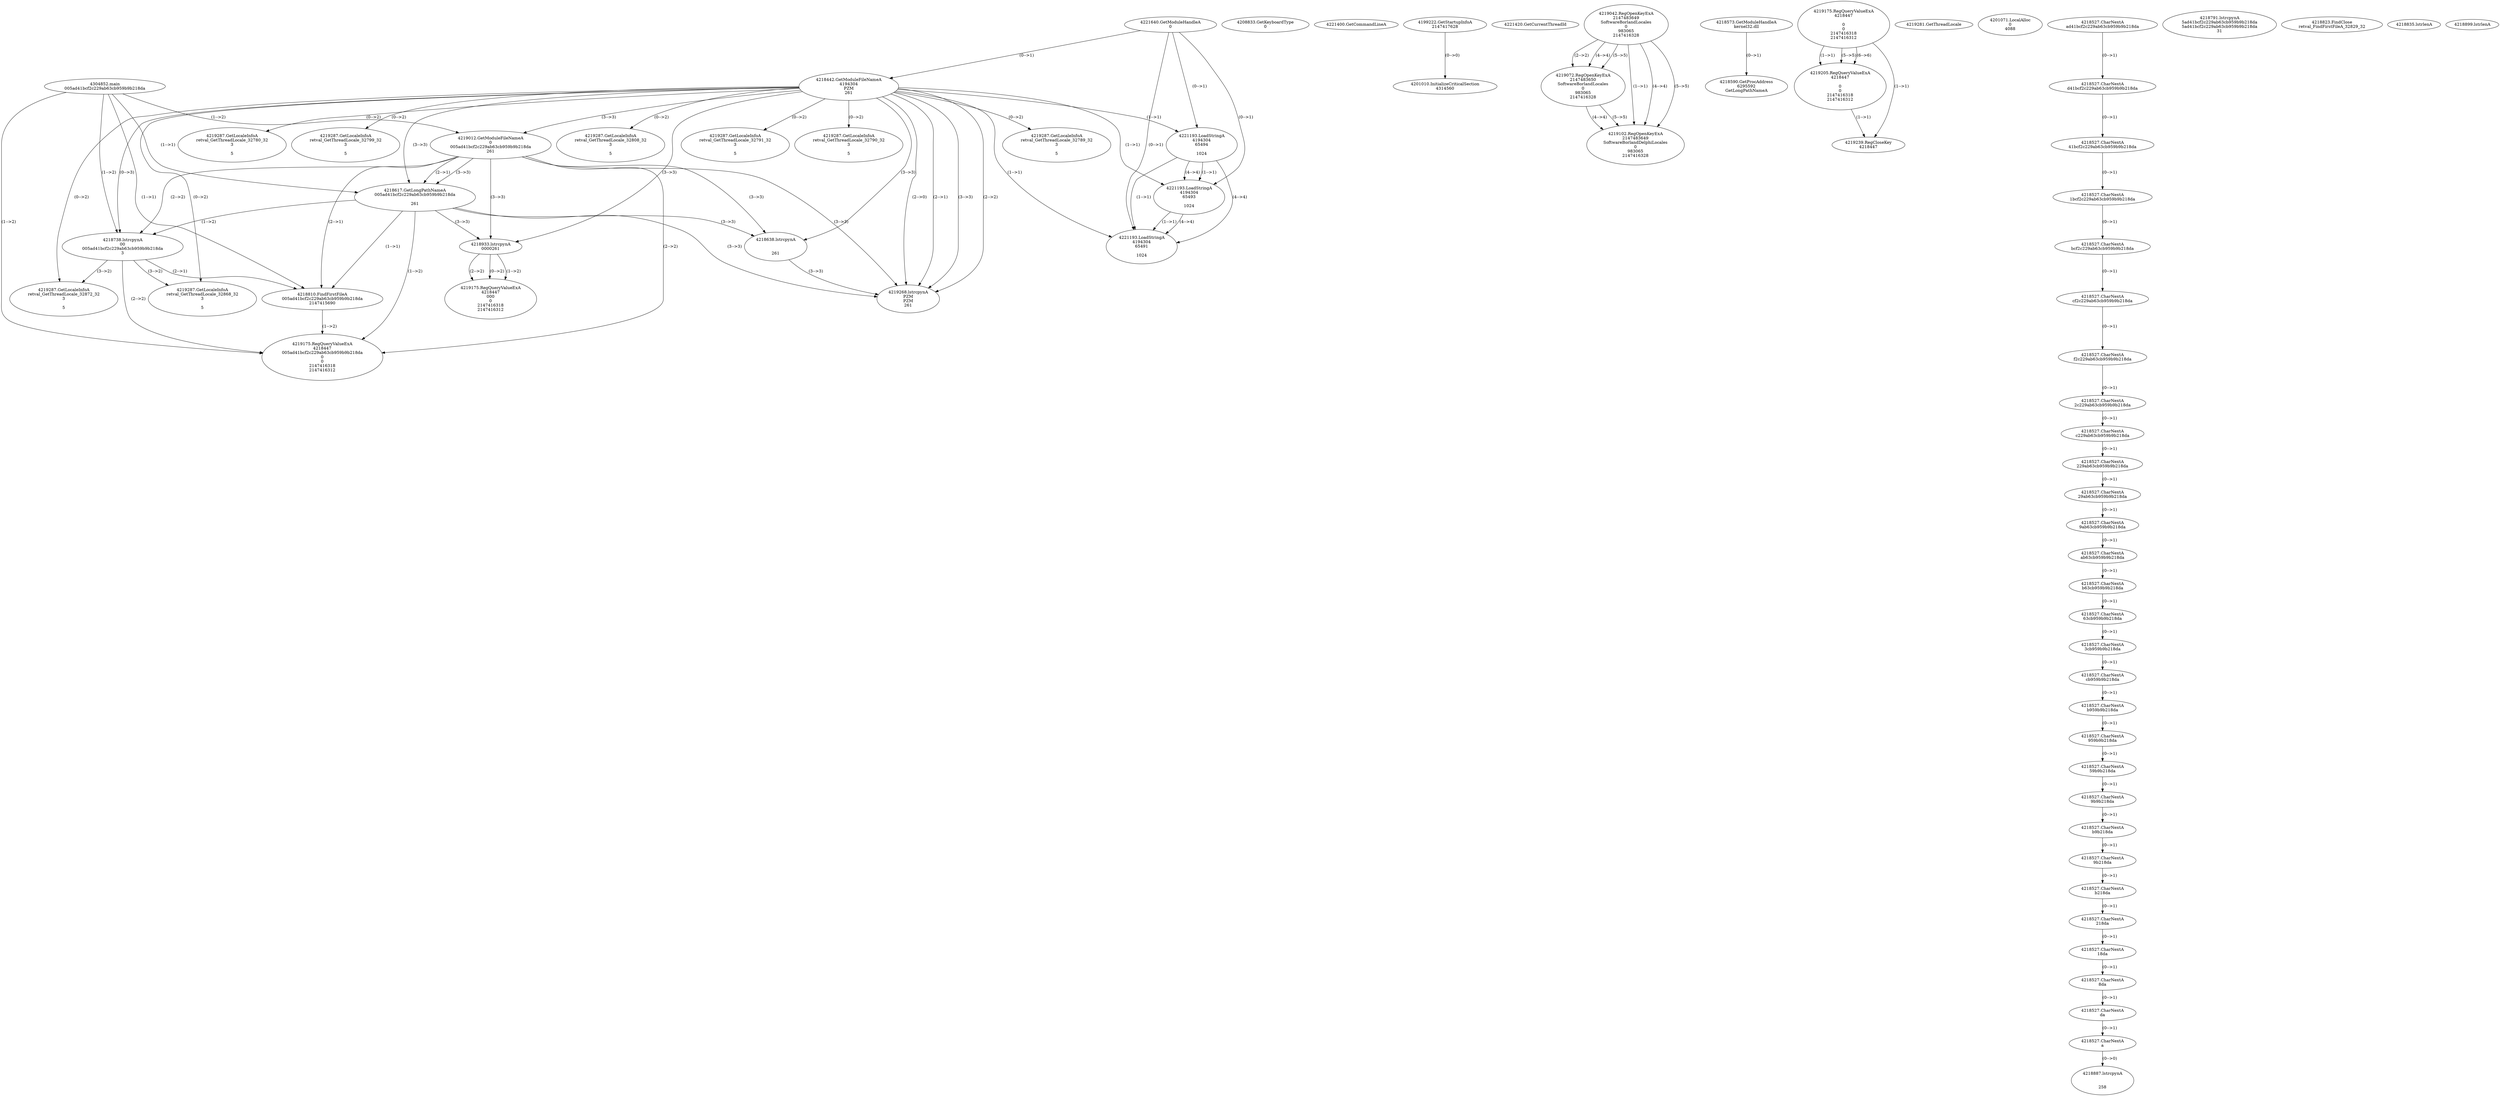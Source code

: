 // Global SCDG with merge call
digraph {
	0 [label="4304852.main
005ad41bcf2c229ab63cb959b9b218da"]
	1 [label="4221640.GetModuleHandleA
0"]
	2 [label="4208833.GetKeyboardType
0"]
	3 [label="4221400.GetCommandLineA
"]
	4 [label="4199222.GetStartupInfoA
2147417628"]
	5 [label="4221420.GetCurrentThreadId
"]
	6 [label="4218442.GetModuleFileNameA
4194304
PZM
261"]
	1 -> 6 [label="(0-->1)"]
	7 [label="4219012.GetModuleFileNameA
0
005ad41bcf2c229ab63cb959b9b218da
261"]
	0 -> 7 [label="(1-->2)"]
	6 -> 7 [label="(3-->3)"]
	8 [label="4219042.RegOpenKeyExA
2147483649
Software\Borland\Locales
0
983065
2147416328"]
	9 [label="4218573.GetModuleHandleA
kernel32.dll"]
	10 [label="4218590.GetProcAddress
6295592
GetLongPathNameA"]
	9 -> 10 [label="(0-->1)"]
	11 [label="4218617.GetLongPathNameA
005ad41bcf2c229ab63cb959b9b218da

261"]
	0 -> 11 [label="(1-->1)"]
	7 -> 11 [label="(2-->1)"]
	6 -> 11 [label="(3-->3)"]
	7 -> 11 [label="(3-->3)"]
	12 [label="4218638.lstrcpynA


261"]
	6 -> 12 [label="(3-->3)"]
	7 -> 12 [label="(3-->3)"]
	11 -> 12 [label="(3-->3)"]
	13 [label="4219175.RegQueryValueExA
4218447

0
0
2147416318
2147416312"]
	14 [label="4219205.RegQueryValueExA
4218447

0
0
2147416318
2147416312"]
	13 -> 14 [label="(1-->1)"]
	13 -> 14 [label="(5-->5)"]
	13 -> 14 [label="(6-->6)"]
	15 [label="4219239.RegCloseKey
4218447"]
	13 -> 15 [label="(1-->1)"]
	14 -> 15 [label="(1-->1)"]
	16 [label="4219268.lstrcpynA
PZM
PZM
261"]
	6 -> 16 [label="(2-->1)"]
	6 -> 16 [label="(2-->2)"]
	6 -> 16 [label="(3-->3)"]
	7 -> 16 [label="(3-->3)"]
	11 -> 16 [label="(3-->3)"]
	12 -> 16 [label="(3-->3)"]
	6 -> 16 [label="(2-->0)"]
	17 [label="4219281.GetThreadLocale
"]
	18 [label="4219287.GetLocaleInfoA
retval_GetThreadLocale_32799_32
3

5"]
	6 -> 18 [label="(0-->2)"]
	19 [label="4221193.LoadStringA
4194304
65494

1024"]
	1 -> 19 [label="(0-->1)"]
	6 -> 19 [label="(1-->1)"]
	20 [label="4221193.LoadStringA
4194304
65493

1024"]
	1 -> 20 [label="(0-->1)"]
	6 -> 20 [label="(1-->1)"]
	19 -> 20 [label="(1-->1)"]
	19 -> 20 [label="(4-->4)"]
	21 [label="4201010.InitializeCriticalSection
4314560"]
	4 -> 21 [label="(0-->0)"]
	22 [label="4201071.LocalAlloc
0
4088"]
	23 [label="4219072.RegOpenKeyExA
2147483650
Software\Borland\Locales
0
983065
2147416328"]
	8 -> 23 [label="(2-->2)"]
	8 -> 23 [label="(4-->4)"]
	8 -> 23 [label="(5-->5)"]
	24 [label="4219102.RegOpenKeyExA
2147483649
Software\Borland\Delphi\Locales
0
983065
2147416328"]
	8 -> 24 [label="(1-->1)"]
	8 -> 24 [label="(4-->4)"]
	23 -> 24 [label="(4-->4)"]
	8 -> 24 [label="(5-->5)"]
	23 -> 24 [label="(5-->5)"]
	25 [label="4219287.GetLocaleInfoA
retval_GetThreadLocale_32808_32
3

5"]
	6 -> 25 [label="(0-->2)"]
	26 [label="4219287.GetLocaleInfoA
retval_GetThreadLocale_32791_32
3

5"]
	6 -> 26 [label="(0-->2)"]
	27 [label="4218738.lstrcpynA
00
005ad41bcf2c229ab63cb959b9b218da
3"]
	0 -> 27 [label="(1-->2)"]
	7 -> 27 [label="(2-->2)"]
	11 -> 27 [label="(1-->2)"]
	6 -> 27 [label="(0-->3)"]
	28 [label="4218527.CharNextA
ad41bcf2c229ab63cb959b9b218da"]
	29 [label="4218527.CharNextA
d41bcf2c229ab63cb959b9b218da"]
	28 -> 29 [label="(0-->1)"]
	30 [label="4218527.CharNextA
41bcf2c229ab63cb959b9b218da"]
	29 -> 30 [label="(0-->1)"]
	31 [label="4218527.CharNextA
1bcf2c229ab63cb959b9b218da"]
	30 -> 31 [label="(0-->1)"]
	32 [label="4218527.CharNextA
bcf2c229ab63cb959b9b218da"]
	31 -> 32 [label="(0-->1)"]
	33 [label="4218527.CharNextA
cf2c229ab63cb959b9b218da"]
	32 -> 33 [label="(0-->1)"]
	34 [label="4218527.CharNextA
f2c229ab63cb959b9b218da"]
	33 -> 34 [label="(0-->1)"]
	35 [label="4218527.CharNextA
2c229ab63cb959b9b218da"]
	34 -> 35 [label="(0-->1)"]
	36 [label="4218527.CharNextA
c229ab63cb959b9b218da"]
	35 -> 36 [label="(0-->1)"]
	37 [label="4218527.CharNextA
229ab63cb959b9b218da"]
	36 -> 37 [label="(0-->1)"]
	38 [label="4218527.CharNextA
29ab63cb959b9b218da"]
	37 -> 38 [label="(0-->1)"]
	39 [label="4218527.CharNextA
9ab63cb959b9b218da"]
	38 -> 39 [label="(0-->1)"]
	40 [label="4218527.CharNextA
ab63cb959b9b218da"]
	39 -> 40 [label="(0-->1)"]
	41 [label="4218527.CharNextA
b63cb959b9b218da"]
	40 -> 41 [label="(0-->1)"]
	42 [label="4218527.CharNextA
63cb959b9b218da"]
	41 -> 42 [label="(0-->1)"]
	43 [label="4218527.CharNextA
3cb959b9b218da"]
	42 -> 43 [label="(0-->1)"]
	44 [label="4218527.CharNextA
cb959b9b218da"]
	43 -> 44 [label="(0-->1)"]
	45 [label="4218527.CharNextA
b959b9b218da"]
	44 -> 45 [label="(0-->1)"]
	46 [label="4218527.CharNextA
959b9b218da"]
	45 -> 46 [label="(0-->1)"]
	47 [label="4218527.CharNextA
59b9b218da"]
	46 -> 47 [label="(0-->1)"]
	48 [label="4218527.CharNextA
9b9b218da"]
	47 -> 48 [label="(0-->1)"]
	49 [label="4218527.CharNextA
b9b218da"]
	48 -> 49 [label="(0-->1)"]
	50 [label="4218527.CharNextA
9b218da"]
	49 -> 50 [label="(0-->1)"]
	51 [label="4218527.CharNextA
b218da"]
	50 -> 51 [label="(0-->1)"]
	52 [label="4218527.CharNextA
218da"]
	51 -> 52 [label="(0-->1)"]
	53 [label="4218527.CharNextA
18da"]
	52 -> 53 [label="(0-->1)"]
	54 [label="4218527.CharNextA
8da"]
	53 -> 54 [label="(0-->1)"]
	55 [label="4218527.CharNextA
da"]
	54 -> 55 [label="(0-->1)"]
	56 [label="4218527.CharNextA
a"]
	55 -> 56 [label="(0-->1)"]
	57 [label="4218791.lstrcpynA
5ad41bcf2c229ab63cb959b9b218da
5ad41bcf2c229ab63cb959b9b218da
31"]
	58 [label="4218810.FindFirstFileA
005ad41bcf2c229ab63cb959b9b218da
2147415690"]
	0 -> 58 [label="(1-->1)"]
	7 -> 58 [label="(2-->1)"]
	11 -> 58 [label="(1-->1)"]
	27 -> 58 [label="(2-->1)"]
	59 [label="4218823.FindClose
retval_FindFirstFileA_32829_32"]
	60 [label="4218835.lstrlenA
"]
	61 [label="4218887.lstrcpynA


258"]
	56 -> 61 [label="(0-->0)"]
	62 [label="4218899.lstrlenA
"]
	63 [label="4218933.lstrcpynA
00\
00\
261"]
	6 -> 63 [label="(3-->3)"]
	7 -> 63 [label="(3-->3)"]
	11 -> 63 [label="(3-->3)"]
	64 [label="4219175.RegQueryValueExA
4218447
00\
0
0
2147416318
2147416312"]
	63 -> 64 [label="(1-->2)"]
	63 -> 64 [label="(2-->2)"]
	63 -> 64 [label="(0-->2)"]
	65 [label="4219287.GetLocaleInfoA
retval_GetThreadLocale_32868_32
3

5"]
	6 -> 65 [label="(0-->2)"]
	27 -> 65 [label="(3-->2)"]
	66 [label="4219175.RegQueryValueExA
4218447
005ad41bcf2c229ab63cb959b9b218da
0
0
2147416318
2147416312"]
	0 -> 66 [label="(1-->2)"]
	7 -> 66 [label="(2-->2)"]
	11 -> 66 [label="(1-->2)"]
	27 -> 66 [label="(2-->2)"]
	58 -> 66 [label="(1-->2)"]
	67 [label="4219287.GetLocaleInfoA
retval_GetThreadLocale_32872_32
3

5"]
	6 -> 67 [label="(0-->2)"]
	27 -> 67 [label="(3-->2)"]
	68 [label="4221193.LoadStringA
4194304
65491

1024"]
	1 -> 68 [label="(0-->1)"]
	6 -> 68 [label="(1-->1)"]
	19 -> 68 [label="(1-->1)"]
	20 -> 68 [label="(1-->1)"]
	19 -> 68 [label="(4-->4)"]
	20 -> 68 [label="(4-->4)"]
	69 [label="4219287.GetLocaleInfoA
retval_GetThreadLocale_32790_32
3

5"]
	6 -> 69 [label="(0-->2)"]
	70 [label="4219287.GetLocaleInfoA
retval_GetThreadLocale_32789_32
3

5"]
	6 -> 70 [label="(0-->2)"]
	71 [label="4219287.GetLocaleInfoA
retval_GetThreadLocale_32780_32
3

5"]
	6 -> 71 [label="(0-->2)"]
}

